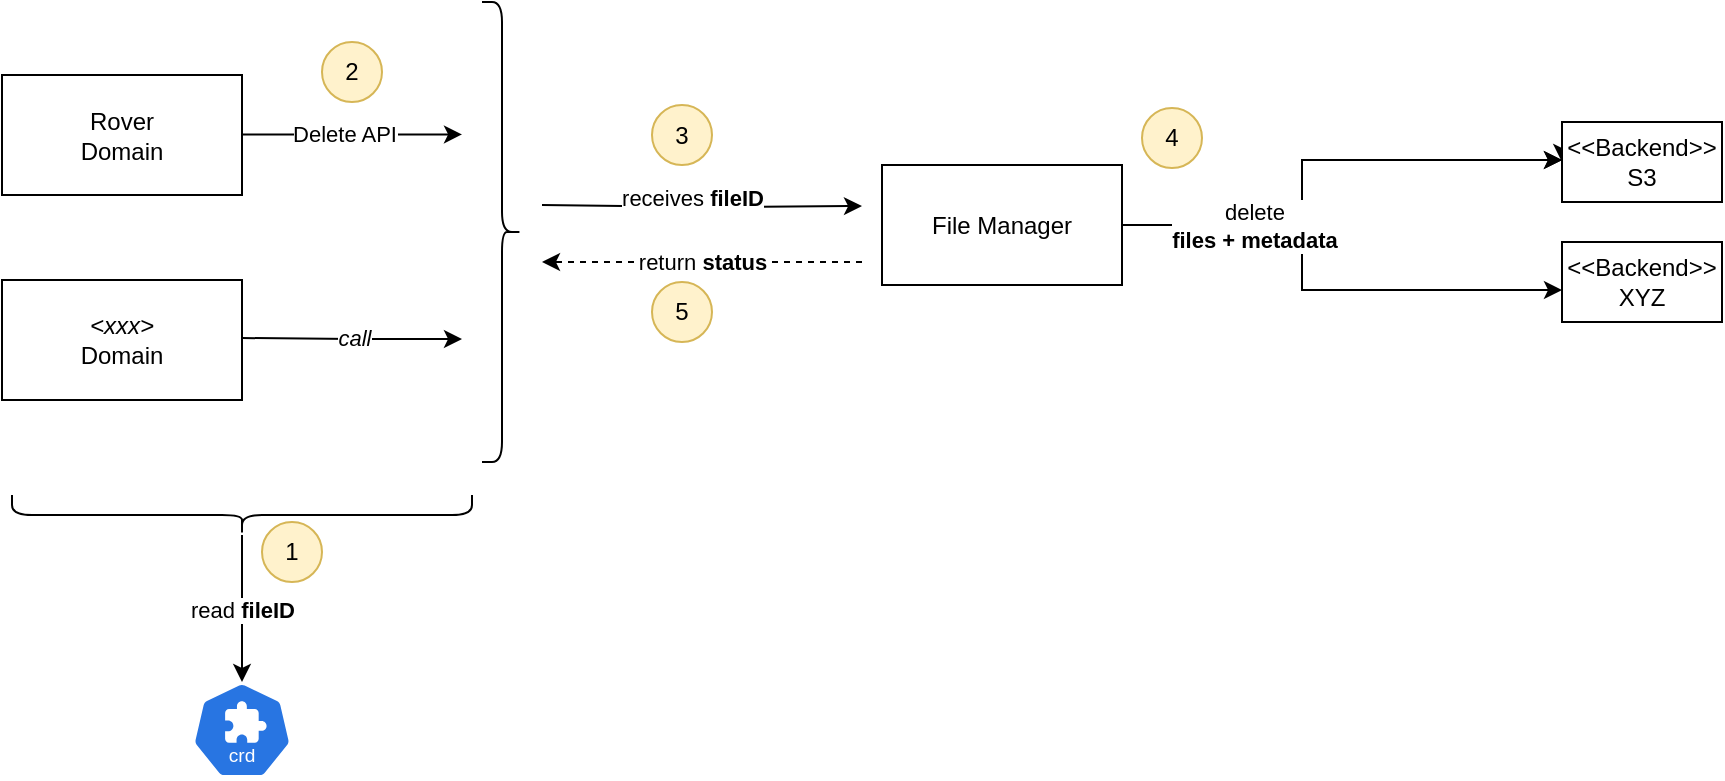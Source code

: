 <mxfile version="28.1.2">
  <diagram id="delete-operation-diagram" name="Delete Operation">
    <mxGraphModel dx="2066" dy="1202" grid="1" gridSize="10" guides="1" tooltips="1" connect="1" arrows="1" fold="1" page="0" pageScale="1" pageWidth="850" pageHeight="1100" math="0" shadow="0">
      <root>
        <mxCell id="0" />
        <mxCell id="1" parent="0" />
        <mxCell id="2" style="edgeStyle=orthogonalEdgeStyle;rounded=0;orthogonalLoop=1;jettySize=auto;html=1;entryX=0;entryY=0.5;entryDx=0;entryDy=0;" parent="1" source="7" target="15" edge="1">
          <mxGeometry relative="1" as="geometry">
            <Array as="points">
              <mxPoint x="750" y="502" />
              <mxPoint x="750" y="469" />
            </Array>
          </mxGeometry>
        </mxCell>
        <mxCell id="7" value="File Manager" style="rounded=0;whiteSpace=wrap;html=1;fontFamily=Helvetica;fillColor=#FFFFFF;" parent="1" vertex="1">
          <mxGeometry x="540" y="471.5" width="120" height="60" as="geometry" />
        </mxCell>
        <mxCell id="8" style="edgeStyle=orthogonalEdgeStyle;rounded=0;orthogonalLoop=1;jettySize=auto;html=1;" parent="1" source="7" target="15" edge="1">
          <mxGeometry x="-0.478" relative="1" as="geometry">
            <mxPoint as="offset" />
            <Array as="points">
              <mxPoint x="750" y="502" />
              <mxPoint x="750" y="469" />
            </Array>
          </mxGeometry>
        </mxCell>
        <mxCell id="9" style="edgeStyle=orthogonalEdgeStyle;rounded=0;orthogonalLoop=1;jettySize=auto;html=1;entryX=1;entryY=0.5;entryDx=0;entryDy=0;endArrow=none;startFill=1;startArrow=classic;" parent="1" source="15" target="7" edge="1">
          <mxGeometry relative="1" as="geometry">
            <Array as="points">
              <mxPoint x="750" y="469" />
              <mxPoint x="750" y="502" />
            </Array>
          </mxGeometry>
        </mxCell>
        <mxCell id="10" style="edgeStyle=orthogonalEdgeStyle;rounded=0;orthogonalLoop=1;jettySize=auto;html=1;exitX=1;exitY=0.25;exitDx=0;exitDy=0;" parent="1" edge="1">
          <mxGeometry relative="1" as="geometry">
            <mxPoint x="330" y="456.21" as="targetPoint" />
            <mxPoint x="220" y="456.21" as="sourcePoint" />
          </mxGeometry>
        </mxCell>
        <mxCell id="11" value="Delete API" style="edgeLabel;html=1;align=center;verticalAlign=middle;resizable=0;points=[];" parent="10" vertex="1" connectable="0">
          <mxGeometry x="0.285" relative="1" as="geometry">
            <mxPoint x="-20" as="offset" />
          </mxGeometry>
        </mxCell>
        <mxCell id="12" value="Rover&lt;br&gt;Domain" style="rounded=0;whiteSpace=wrap;html=1;fontFamily=Helvetica;fillColor=#FFFFFF;strokeColor=default;gradientColor=none;" parent="1" vertex="1">
          <mxGeometry x="100" y="426.5" width="120" height="60" as="geometry" />
        </mxCell>
        <mxCell id="13" style="edgeStyle=orthogonalEdgeStyle;rounded=0;orthogonalLoop=1;jettySize=auto;html=1;startArrow=classic;startFill=1;endArrow=none;endFill=1;" parent="1" edge="1">
          <mxGeometry x="0.004" relative="1" as="geometry">
            <mxPoint x="370" y="491.5" as="targetPoint" />
            <mxPoint x="530" y="492" as="sourcePoint" />
            <mxPoint as="offset" />
          </mxGeometry>
        </mxCell>
        <mxCell id="-qX0YxoAgQLR5bKNCJXU-24" value="receives &lt;b&gt;fileID&lt;/b&gt;" style="edgeLabel;html=1;align=center;verticalAlign=middle;resizable=0;points=[];" parent="13" vertex="1" connectable="0">
          <mxGeometry x="0.066" y="-4" relative="1" as="geometry">
            <mxPoint as="offset" />
          </mxGeometry>
        </mxCell>
        <mxCell id="14" value="&lt;i&gt;&amp;lt;xxx&amp;gt;&lt;/i&gt;&lt;br&gt;Domain" style="rounded=0;whiteSpace=wrap;html=1;fontFamily=Helvetica;fillColor=#FFFFFF;" parent="1" vertex="1">
          <mxGeometry x="100" y="529" width="120" height="60" as="geometry" />
        </mxCell>
        <mxCell id="15" value="&amp;lt;&amp;lt;Backend&amp;gt;&amp;gt;&lt;div&gt;S3&lt;/div&gt;" style="rounded=0;whiteSpace=wrap;html=1;fillColor=#FFFFFF;" parent="1" vertex="1">
          <mxGeometry x="880" y="450" width="80" height="40" as="geometry" />
        </mxCell>
        <mxCell id="23" value="&amp;lt;&amp;lt;Backend&amp;gt;&amp;gt;&lt;div&gt;XYZ&lt;/div&gt;" style="rounded=0;whiteSpace=wrap;html=1;fillColor=#FFFFFF;" parent="1" vertex="1">
          <mxGeometry x="880" y="510" width="80" height="40" as="geometry" />
        </mxCell>
        <mxCell id="8b" value="delete&lt;br&gt;&lt;b&gt;files + metadata&lt;/b&gt;" style="edgeStyle=orthogonalEdgeStyle;rounded=0;orthogonalLoop=1;jettySize=auto;html=1;" parent="1" source="7" target="23" edge="1">
          <mxGeometry x="-0.478" relative="1" as="geometry">
            <mxPoint as="offset" />
            <Array as="points">
              <mxPoint x="750" y="502" />
              <mxPoint x="750" y="534" />
            </Array>
          </mxGeometry>
        </mxCell>
        <mxCell id="15c" value="&lt;i&gt;call&lt;/i&gt;" style="edgeStyle=orthogonalEdgeStyle;rounded=0;orthogonalLoop=1;jettySize=auto;html=1;" parent="1" edge="1">
          <mxGeometry relative="1" as="geometry">
            <mxPoint x="330" y="558.5" as="targetPoint" />
            <mxPoint x="220" y="558" as="sourcePoint" />
          </mxGeometry>
        </mxCell>
        <mxCell id="16" value="" style="aspect=fixed;sketch=0;html=1;dashed=0;whitespace=wrap;verticalLabelPosition=bottom;verticalAlign=top;fillColor=#2875E2;strokeColor=#ffffff;points=[[0.005,0.63,0],[0.1,0.2,0],[0.9,0.2,0],[0.5,0,0],[0.995,0.63,0],[0.72,0.99,0],[0.5,1,0],[0.28,0.99,0]];shape=mxgraph.kubernetes.icon2;kubernetesLabel=1;prIcon=crd" parent="1" vertex="1">
          <mxGeometry x="195" y="730" width="50" height="48" as="geometry" />
        </mxCell>
        <mxCell id="18" value="" style="shape=curlyBracket;whiteSpace=wrap;html=1;rounded=1;flipH=1;labelPosition=right;verticalLabelPosition=middle;align=left;verticalAlign=middle;rotation=90;" parent="1" vertex="1">
          <mxGeometry x="210" y="531.5" width="20" height="230" as="geometry" />
        </mxCell>
        <mxCell id="17" value="read&amp;nbsp;&lt;b&gt;fileID&lt;/b&gt;" style="edgeStyle=orthogonalEdgeStyle;rounded=0;orthogonalLoop=1;jettySize=auto;html=1;" parent="1" source="18" target="16" edge="1">
          <mxGeometry relative="1" as="geometry" />
        </mxCell>
        <mxCell id="19" value="2" style="ellipse;whiteSpace=wrap;html=1;aspect=fixed;fillColor=#fff2cc;strokeColor=#d6b656;" parent="1" vertex="1">
          <mxGeometry x="260" y="410" width="30" height="30" as="geometry" />
        </mxCell>
        <mxCell id="21" value="3" style="ellipse;whiteSpace=wrap;html=1;aspect=fixed;fillColor=#fff2cc;strokeColor=#d6b656;" parent="1" vertex="1">
          <mxGeometry x="425" y="441.5" width="30" height="30" as="geometry" />
        </mxCell>
        <mxCell id="22" value="5" style="ellipse;whiteSpace=wrap;html=1;aspect=fixed;fillColor=#fff2cc;strokeColor=#d6b656;" parent="1" vertex="1">
          <mxGeometry x="425" y="530" width="30" height="30" as="geometry" />
        </mxCell>
        <mxCell id="20" value="1" style="ellipse;whiteSpace=wrap;html=1;aspect=fixed;fillColor=#fff2cc;strokeColor=#d6b656;" parent="1" vertex="1">
          <mxGeometry x="230" y="650" width="30" height="30" as="geometry" />
        </mxCell>
        <mxCell id="5" value="" style="shape=curlyBracket;whiteSpace=wrap;html=1;rounded=1;flipH=1;labelPosition=right;verticalLabelPosition=middle;align=left;verticalAlign=middle;" parent="1" vertex="1">
          <mxGeometry x="340" y="390" width="20" height="230" as="geometry" />
        </mxCell>
        <mxCell id="6" value="return &lt;b&gt;status&lt;/b&gt;" style="edgeStyle=orthogonalEdgeStyle;rounded=0;orthogonalLoop=1;jettySize=auto;html=1;dashed=1;" parent="1" edge="1">
          <mxGeometry x="0.007" relative="1" as="geometry">
            <mxPoint x="370" y="520" as="targetPoint" />
            <mxPoint x="530" y="520" as="sourcePoint" />
            <mxPoint as="offset" />
          </mxGeometry>
        </mxCell>
        <mxCell id="3" value="" style="group;fillColor=none;" parent="1" vertex="1" connectable="0">
          <mxGeometry x="620" y="426.5" width="180" height="164" as="geometry" />
        </mxCell>
        <mxCell id="4" value="4" style="ellipse;whiteSpace=wrap;html=1;aspect=fixed;fillColor=#fff2cc;strokeColor=#d6b656;" parent="3" vertex="1">
          <mxGeometry x="50" y="16.5" width="30" height="30" as="geometry" />
        </mxCell>
      </root>
    </mxGraphModel>
  </diagram>
</mxfile>
